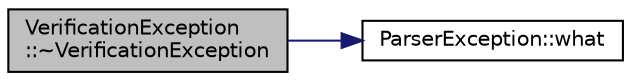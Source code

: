 digraph "VerificationException::~VerificationException"
{
  edge [fontname="Helvetica",fontsize="10",labelfontname="Helvetica",labelfontsize="10"];
  node [fontname="Helvetica",fontsize="10",shape=record];
  rankdir="LR";
  Node1 [label="VerificationException\l::~VerificationException",height=0.2,width=0.4,color="black", fillcolor="grey75", style="filled", fontcolor="black"];
  Node1 -> Node2 [color="midnightblue",fontsize="10",style="solid"];
  Node2 [label="ParserException::what",height=0.2,width=0.4,color="black", fillcolor="white", style="filled",URL="$classParserException.html#a1cfdeb6578524907f9250a3ebd465554"];
}
